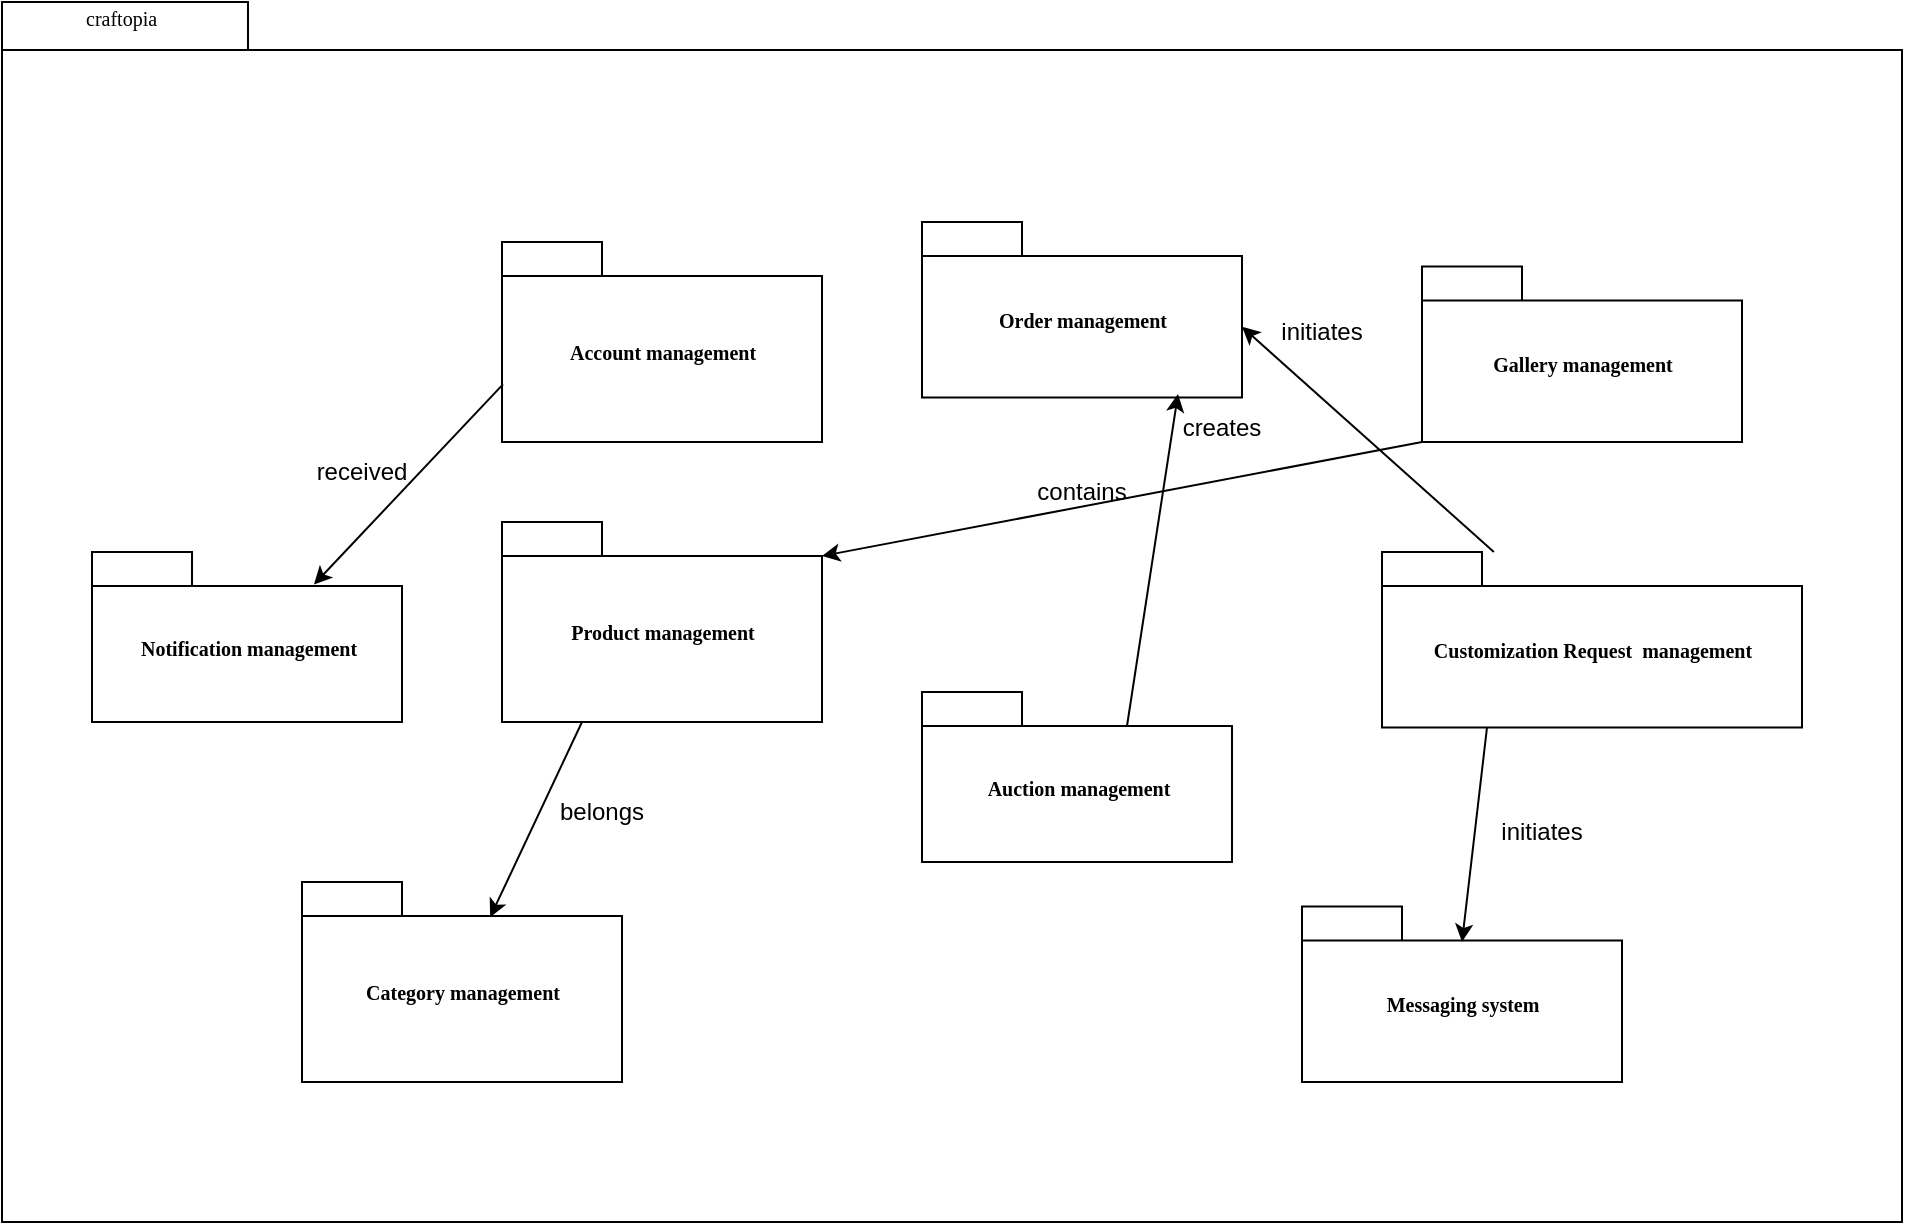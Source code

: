 <mxfile version="24.4.6" type="device">
  <diagram name="Page-1" id="b5b7bab2-c9e2-2cf4-8b2a-24fd1a2a6d21">
    <mxGraphModel dx="1290" dy="621" grid="1" gridSize="10" guides="1" tooltips="1" connect="1" arrows="1" fold="1" page="1" pageScale="1" pageWidth="827" pageHeight="1169" background="none" math="0" shadow="0">
      <root>
        <mxCell id="0" />
        <mxCell id="1" parent="0" />
        <mxCell id="6e0c8c40b5770093-33" value="" style="shape=folder;fontStyle=1;spacingTop=10;tabWidth=123;tabHeight=24;tabPosition=left;html=1;rounded=0;shadow=0;comic=0;labelBackgroundColor=none;strokeColor=#000000;strokeWidth=1;fillColor=#ffffff;fontFamily=Verdana;fontSize=10;fontColor=#000000;align=center;" parent="1" vertex="1">
          <mxGeometry x="230" y="140" width="950" height="610" as="geometry" />
        </mxCell>
        <mxCell id="6e0c8c40b5770093-42" value="Account management" style="shape=folder;fontStyle=1;spacingTop=10;tabWidth=50;tabHeight=17;tabPosition=left;html=1;rounded=0;shadow=0;comic=0;labelBackgroundColor=none;strokeColor=#000000;strokeWidth=1;fillColor=#ffffff;fontFamily=Verdana;fontSize=10;fontColor=#000000;align=center;" parent="1" vertex="1">
          <mxGeometry x="480" y="260" width="160" height="100" as="geometry" />
        </mxCell>
        <mxCell id="6e0c8c40b5770093-43" value="Product management" style="shape=folder;fontStyle=1;spacingTop=10;tabWidth=50;tabHeight=17;tabPosition=left;html=1;rounded=0;shadow=0;comic=0;labelBackgroundColor=none;strokeColor=#000000;strokeWidth=1;fillColor=#ffffff;fontFamily=Verdana;fontSize=10;fontColor=#000000;align=center;" parent="1" vertex="1">
          <mxGeometry x="480" y="400" width="160" height="100" as="geometry" />
        </mxCell>
        <mxCell id="6e0c8c40b5770093-44" value="Order management" style="shape=folder;fontStyle=1;spacingTop=10;tabWidth=50;tabHeight=17;tabPosition=left;html=1;rounded=0;shadow=0;comic=0;labelBackgroundColor=none;strokeColor=#000000;strokeWidth=1;fillColor=#ffffff;fontFamily=Verdana;fontSize=10;fontColor=#000000;align=center;" parent="1" vertex="1">
          <mxGeometry x="690" y="250" width="160" height="87.75" as="geometry" />
        </mxCell>
        <mxCell id="6e0c8c40b5770093-45" value="Auction management" style="shape=folder;fontStyle=1;spacingTop=10;tabWidth=50;tabHeight=17;tabPosition=left;html=1;rounded=0;shadow=0;comic=0;labelBackgroundColor=none;strokeColor=#000000;strokeWidth=1;fillColor=#ffffff;fontFamily=Verdana;fontSize=10;fontColor=#000000;align=center;" parent="1" vertex="1">
          <mxGeometry x="690" y="485" width="155" height="85" as="geometry" />
        </mxCell>
        <mxCell id="6e0c8c40b5770093-73" value="craftopia" style="text;html=1;align=left;verticalAlign=top;spacingTop=-4;fontSize=10;fontFamily=Verdana" parent="1" vertex="1">
          <mxGeometry x="270" y="140" width="80" height="30" as="geometry" />
        </mxCell>
        <mxCell id="jnkB9Sy5KkFoXBMUI9Ge-4" value="Gallery management" style="shape=folder;fontStyle=1;spacingTop=10;tabWidth=50;tabHeight=17;tabPosition=left;html=1;rounded=0;shadow=0;comic=0;labelBackgroundColor=none;strokeColor=#000000;strokeWidth=1;fillColor=#ffffff;fontFamily=Verdana;fontSize=10;fontColor=#000000;align=center;" parent="1" vertex="1">
          <mxGeometry x="940" y="272.25" width="160" height="87.75" as="geometry" />
        </mxCell>
        <mxCell id="jnkB9Sy5KkFoXBMUI9Ge-7" value="Customization Request&amp;nbsp; management" style="shape=folder;fontStyle=1;spacingTop=10;tabWidth=50;tabHeight=17;tabPosition=left;html=1;rounded=0;shadow=0;comic=0;labelBackgroundColor=none;strokeColor=#000000;strokeWidth=1;fillColor=#ffffff;fontFamily=Verdana;fontSize=10;fontColor=#000000;align=center;" parent="1" vertex="1">
          <mxGeometry x="920" y="415" width="210" height="87.75" as="geometry" />
        </mxCell>
        <mxCell id="mDy0LjV4EdPmGKK1C5-q-1" value="Category management" style="shape=folder;fontStyle=1;spacingTop=10;tabWidth=50;tabHeight=17;tabPosition=left;html=1;rounded=0;shadow=0;comic=0;labelBackgroundColor=none;strokeColor=#000000;strokeWidth=1;fillColor=#ffffff;fontFamily=Verdana;fontSize=10;fontColor=#000000;align=center;" parent="1" vertex="1">
          <mxGeometry x="380" y="580" width="160" height="100" as="geometry" />
        </mxCell>
        <mxCell id="tIno5rQIWUBfeGRRvXYs-1" value="Notification management" style="shape=folder;fontStyle=1;spacingTop=10;tabWidth=50;tabHeight=17;tabPosition=left;html=1;rounded=0;shadow=0;comic=0;labelBackgroundColor=none;strokeColor=#000000;strokeWidth=1;fillColor=#ffffff;fontFamily=Verdana;fontSize=10;fontColor=#000000;align=center;" parent="1" vertex="1">
          <mxGeometry x="275" y="415" width="155" height="85" as="geometry" />
        </mxCell>
        <mxCell id="FF-GTUpiViAP1Fzdmv1N-1" value="Messaging system" style="shape=folder;fontStyle=1;spacingTop=10;tabWidth=50;tabHeight=17;tabPosition=left;html=1;rounded=0;shadow=0;comic=0;labelBackgroundColor=none;strokeColor=#000000;strokeWidth=1;fillColor=#ffffff;fontFamily=Verdana;fontSize=10;fontColor=#000000;align=center;" parent="1" vertex="1">
          <mxGeometry x="880" y="592.25" width="160" height="87.75" as="geometry" />
        </mxCell>
        <mxCell id="LrHY2OVz5gG6aqd8ZNlK-4" value="" style="endArrow=classic;html=1;rounded=0;entryX=0;entryY=0;entryDx=160;entryDy=17;entryPerimeter=0;exitX=0;exitY=0;exitDx=0;exitDy=87.75;exitPerimeter=0;" parent="1" source="jnkB9Sy5KkFoXBMUI9Ge-4" target="6e0c8c40b5770093-43" edge="1">
          <mxGeometry width="50" height="50" relative="1" as="geometry">
            <mxPoint x="880" y="400" as="sourcePoint" />
            <mxPoint x="930" y="350" as="targetPoint" />
          </mxGeometry>
        </mxCell>
        <mxCell id="LrHY2OVz5gG6aqd8ZNlK-5" value="contains" style="text;html=1;align=center;verticalAlign=middle;whiteSpace=wrap;rounded=0;" parent="1" vertex="1">
          <mxGeometry x="740" y="370" width="60" height="30" as="geometry" />
        </mxCell>
        <mxCell id="LrHY2OVz5gG6aqd8ZNlK-6" value="" style="endArrow=classic;html=1;rounded=0;exitX=0.25;exitY=1;exitDx=0;exitDy=0;exitPerimeter=0;entryX=0.588;entryY=0.176;entryDx=0;entryDy=0;entryPerimeter=0;" parent="1" source="6e0c8c40b5770093-43" target="mDy0LjV4EdPmGKK1C5-q-1" edge="1">
          <mxGeometry width="50" height="50" relative="1" as="geometry">
            <mxPoint x="480" y="585" as="sourcePoint" />
            <mxPoint x="530" y="535" as="targetPoint" />
          </mxGeometry>
        </mxCell>
        <mxCell id="LrHY2OVz5gG6aqd8ZNlK-9" value="belongs" style="text;html=1;align=center;verticalAlign=middle;whiteSpace=wrap;rounded=0;" parent="1" vertex="1">
          <mxGeometry x="500" y="530" width="60" height="30" as="geometry" />
        </mxCell>
        <mxCell id="LrHY2OVz5gG6aqd8ZNlK-10" value="" style="endArrow=classic;html=1;rounded=0;exitX=0.003;exitY=0.712;exitDx=0;exitDy=0;exitPerimeter=0;entryX=0.716;entryY=0.191;entryDx=0;entryDy=0;entryPerimeter=0;" parent="1" source="6e0c8c40b5770093-42" target="tIno5rQIWUBfeGRRvXYs-1" edge="1">
          <mxGeometry width="50" height="50" relative="1" as="geometry">
            <mxPoint x="410" y="370" as="sourcePoint" />
            <mxPoint x="460" y="320" as="targetPoint" />
          </mxGeometry>
        </mxCell>
        <mxCell id="LrHY2OVz5gG6aqd8ZNlK-11" value="received" style="text;html=1;align=center;verticalAlign=middle;whiteSpace=wrap;rounded=0;" parent="1" vertex="1">
          <mxGeometry x="380" y="360" width="60" height="30" as="geometry" />
        </mxCell>
        <mxCell id="LrHY2OVz5gG6aqd8ZNlK-12" value="" style="endArrow=classic;html=1;rounded=0;exitX=0.25;exitY=1;exitDx=0;exitDy=0;exitPerimeter=0;entryX=0.5;entryY=0.202;entryDx=0;entryDy=0;entryPerimeter=0;" parent="1" source="jnkB9Sy5KkFoXBMUI9Ge-7" target="FF-GTUpiViAP1Fzdmv1N-1" edge="1">
          <mxGeometry width="50" height="50" relative="1" as="geometry">
            <mxPoint x="960" y="570" as="sourcePoint" />
            <mxPoint x="1010" y="520" as="targetPoint" />
          </mxGeometry>
        </mxCell>
        <mxCell id="LrHY2OVz5gG6aqd8ZNlK-13" value="initiates" style="text;html=1;align=center;verticalAlign=middle;whiteSpace=wrap;rounded=0;" parent="1" vertex="1">
          <mxGeometry x="970" y="540" width="60" height="30" as="geometry" />
        </mxCell>
        <mxCell id="LrHY2OVz5gG6aqd8ZNlK-14" value="" style="endArrow=classic;html=1;rounded=0;exitX=0;exitY=0;exitDx=102.5;exitDy=17;exitPerimeter=0;entryX=0.8;entryY=0.98;entryDx=0;entryDy=0;entryPerimeter=0;" parent="1" source="6e0c8c40b5770093-45" target="6e0c8c40b5770093-44" edge="1">
          <mxGeometry width="50" height="50" relative="1" as="geometry">
            <mxPoint x="690" y="465" as="sourcePoint" />
            <mxPoint x="740" y="415" as="targetPoint" />
          </mxGeometry>
        </mxCell>
        <mxCell id="LrHY2OVz5gG6aqd8ZNlK-15" value="creates" style="text;html=1;align=center;verticalAlign=middle;whiteSpace=wrap;rounded=0;" parent="1" vertex="1">
          <mxGeometry x="810" y="337.75" width="60" height="30" as="geometry" />
        </mxCell>
        <mxCell id="LrHY2OVz5gG6aqd8ZNlK-16" value="" style="endArrow=classic;html=1;rounded=0;entryX=0;entryY=0;entryDx=160;entryDy=52.375;entryPerimeter=0;" parent="1" source="jnkB9Sy5KkFoXBMUI9Ge-7" target="6e0c8c40b5770093-44" edge="1">
          <mxGeometry width="50" height="50" relative="1" as="geometry">
            <mxPoint x="860" y="420" as="sourcePoint" />
            <mxPoint x="910" y="370" as="targetPoint" />
          </mxGeometry>
        </mxCell>
        <mxCell id="LrHY2OVz5gG6aqd8ZNlK-17" value="initiates" style="text;html=1;align=center;verticalAlign=middle;whiteSpace=wrap;rounded=0;" parent="1" vertex="1">
          <mxGeometry x="860" y="290" width="60" height="30" as="geometry" />
        </mxCell>
      </root>
    </mxGraphModel>
  </diagram>
</mxfile>
